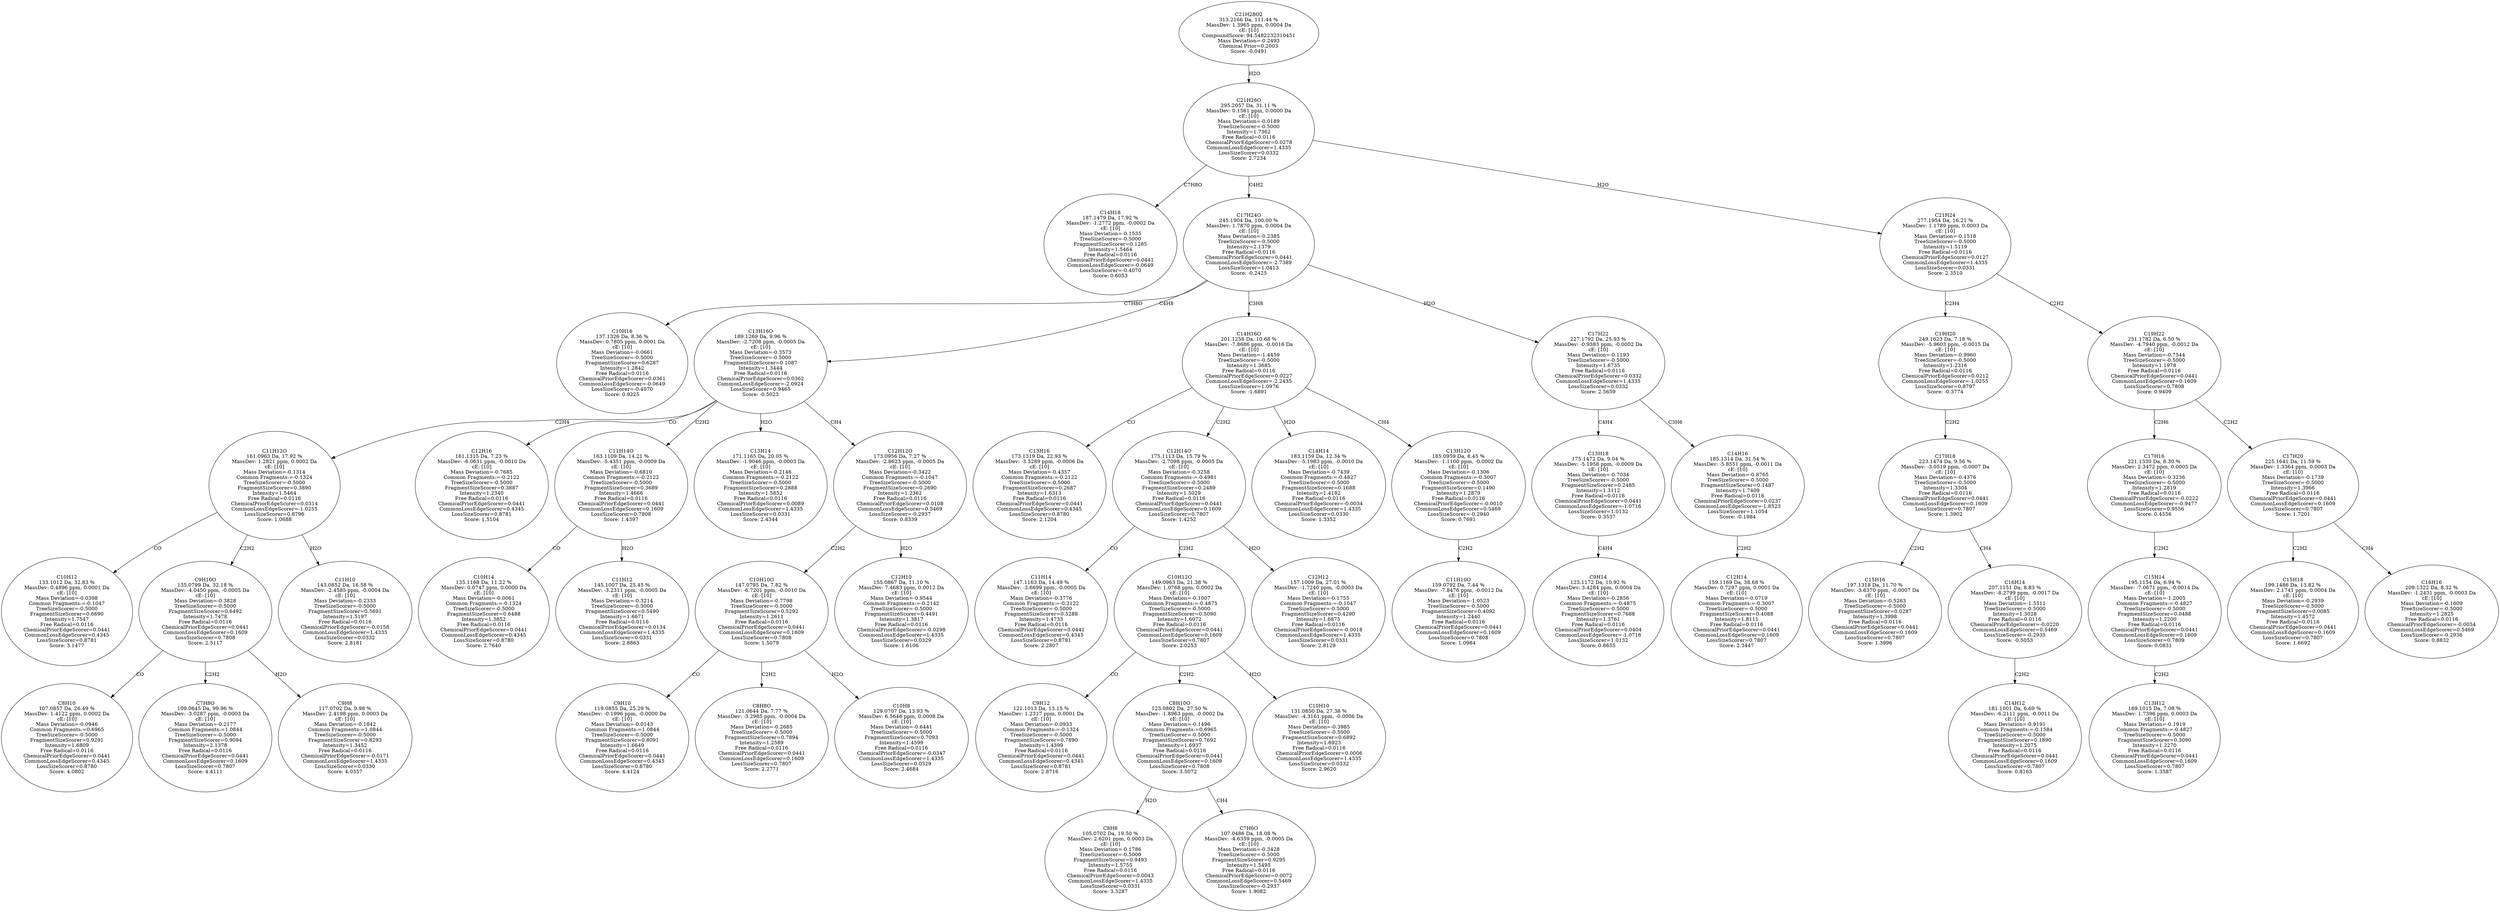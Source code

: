 strict digraph {
v1 [label="C14H18\n187.1479 Da, 17.92 %\nMassDev: -1.2772 ppm, -0.0002 Da\ncE: [10]\nMass Deviation=-0.1535\nTreeSizeScorer=-0.5000\nFragmentSizeScorer=0.1285\nIntensity=1.5464\nFree Radical=0.0116\nChemicalPriorEdgeScorer=0.0441\nCommonLossEdgeScorer=-0.0649\nLossSizeScorer=-0.4070\nScore: 0.6053"];
v2 [label="C10H16\n137.1326 Da, 8.36 %\nMassDev: 0.7805 ppm, 0.0001 Da\ncE: [10]\nMass Deviation=-0.0661\nTreeSizeScorer=-0.5000\nFragmentSizeScorer=0.6287\nIntensity=1.2842\nFree Radical=0.0116\nChemicalPriorEdgeScorer=0.0361\nCommonLossEdgeScorer=-0.0649\nLossSizeScorer=-0.4070\nScore: 0.9225"];
v3 [label="C10H12\n133.1012 Da, 32.83 %\nMassDev: 0.4896 ppm, 0.0001 Da\ncE: [10]\nMass Deviation=-0.0398\nCommon Fragments:=-0.1047\nTreeSizeScorer=-0.5000\nFragmentSizeScorer=0.6690\nIntensity=1.7547\nFree Radical=0.0116\nChemicalPriorEdgeScorer=0.0441\nCommonLossEdgeScorer=0.4345\nLossSizeScorer=0.8781\nScore: 3.1477"];
v4 [label="C8H10\n107.0857 Da, 26.49 %\nMassDev: 1.4122 ppm, 0.0002 Da\ncE: [10]\nMass Deviation=-0.0946\nCommon Fragments:=0.6965\nTreeSizeScorer=-0.5000\nFragmentSizeScorer=0.9291\nIntensity=1.6809\nFree Radical=0.0116\nChemicalPriorEdgeScorer=0.0441\nCommonLossEdgeScorer=0.4345\nLossSizeScorer=0.8780\nScore: 4.0802"];
v5 [label="C7H8O\n109.0645 Da, 99.96 %\nMassDev: -3.0287 ppm, -0.0003 Da\ncE: [10]\nMass Deviation=-0.2177\nCommon Fragments:=1.0844\nTreeSizeScorer=-0.5000\nFragmentSizeScorer=0.9094\nIntensity=2.1378\nFree Radical=0.0116\nChemicalPriorEdgeScorer=0.0441\nCommonLossEdgeScorer=0.1609\nLossSizeScorer=0.7807\nScore: 4.4111"];
v6 [label="C9H8\n117.0702 Da, 9.98 %\nMassDev: 2.4198 ppm, 0.0003 Da\ncE: [10]\nMass Deviation=-0.1842\nCommon Fragments:=1.0844\nTreeSizeScorer=-0.5000\nFragmentSizeScorer=0.8293\nIntensity=1.3452\nFree Radical=0.0116\nChemicalPriorEdgeScorer=-0.0171\nCommonLossEdgeScorer=1.4335\nLossSizeScorer=0.0330\nScore: 4.0357"];
v7 [label="C9H10O\n135.0799 Da, 32.18 %\nMassDev: -4.0450 ppm, -0.0005 Da\ncE: [10]\nMass Deviation=-0.3828\nTreeSizeScorer=-0.5000\nFragmentSizeScorer=0.6492\nIntensity=1.7478\nFree Radical=0.0116\nChemicalPriorEdgeScorer=0.0441\nCommonLossEdgeScorer=0.1609\nLossSizeScorer=0.7808\nScore: 2.5117"];
v8 [label="C11H10\n143.0852 Da, 16.58 %\nMassDev: -2.4585 ppm, -0.0004 Da\ncE: [10]\nMass Deviation=-0.2333\nTreeSizeScorer=-0.5000\nFragmentSizeScorer=0.5691\nIntensity=1.5197\nFree Radical=0.0116\nChemicalPriorEdgeScorer=-0.0158\nCommonLossEdgeScorer=1.4335\nLossSizeScorer=0.0332\nScore: 2.8181"];
v9 [label="C11H12O\n161.0963 Da, 17.92 %\nMassDev: 1.2821 ppm, 0.0002 Da\ncE: [10]\nMass Deviation=-0.1314\nCommon Fragments:=-0.1324\nTreeSizeScorer=-0.5000\nFragmentSizeScorer=0.3890\nIntensity=1.5464\nFree Radical=0.0116\nChemicalPriorEdgeScorer=0.0314\nCommonLossEdgeScorer=-1.0255\nLossSizeScorer=0.8796\nScore: 1.0688"];
v10 [label="C12H16\n161.1315 Da, 7.23 %\nMassDev: -6.0631 ppm, -0.0010 Da\ncE: [10]\nMass Deviation=-0.7685\nCommon Fragments:=-0.2122\nTreeSizeScorer=-0.5000\nFragmentSizeScorer=0.3887\nIntensity=1.2340\nFree Radical=0.0116\nChemicalPriorEdgeScorer=0.0441\nCommonLossEdgeScorer=0.4345\nLossSizeScorer=0.8781\nScore: 1.5104"];
v11 [label="C10H14\n135.1168 Da, 11.22 %\nMassDev: 0.0747 ppm, 0.0000 Da\ncE: [10]\nMass Deviation=-0.0061\nCommon Fragments:=-0.1324\nTreeSizeScorer=-0.5000\nFragmentSizeScorer=0.6488\nIntensity=1.3852\nFree Radical=0.0116\nChemicalPriorEdgeScorer=0.0441\nCommonLossEdgeScorer=0.4345\nLossSizeScorer=0.8780\nScore: 2.7640"];
v12 [label="C11H12\n145.1007 Da, 25.45 %\nMassDev: -3.2311 ppm, -0.0005 Da\ncE: [10]\nMass Deviation=-0.3214\nTreeSizeScorer=-0.5000\nFragmentSizeScorer=0.5490\nIntensity=1.6671\nFree Radical=0.0116\nChemicalPriorEdgeScorer=0.0134\nCommonLossEdgeScorer=1.4335\nLossSizeScorer=0.0331\nScore: 2.8863"];
v13 [label="C11H14O\n163.1109 Da, 14.21 %\nMassDev: -5.4351 ppm, -0.0009 Da\ncE: [10]\nMass Deviation=-0.6810\nCommon Fragments:=-0.2122\nTreeSizeScorer=-0.5000\nFragmentSizeScorer=0.3689\nIntensity=1.4666\nFree Radical=0.0116\nChemicalPriorEdgeScorer=0.0441\nCommonLossEdgeScorer=0.1609\nLossSizeScorer=0.7808\nScore: 1.4397"];
v14 [label="C13H14\n171.1165 Da, 20.05 %\nMassDev: -1.9046 ppm, -0.0003 Da\ncE: [10]\nMass Deviation=-0.2146\nCommon Fragments:=-0.2122\nTreeSizeScorer=-0.5000\nFragmentSizeScorer=0.2888\nIntensity=1.5852\nFree Radical=0.0116\nChemicalPriorEdgeScorer=0.0089\nCommonLossEdgeScorer=1.4335\nLossSizeScorer=0.0331\nScore: 2.4344"];
v15 [label="C9H10\n119.0855 Da, 25.29 %\nMassDev: -0.1996 ppm, -0.0000 Da\ncE: [10]\nMass Deviation=-0.0143\nCommon Fragments:=1.0844\nTreeSizeScorer=-0.5000\nFragmentSizeScorer=0.8091\nIntensity=1.6649\nFree Radical=0.0116\nChemicalPriorEdgeScorer=0.0441\nCommonLossEdgeScorer=0.4345\nLossSizeScorer=0.8780\nScore: 4.4124"];
v16 [label="C8H8O\n121.0644 Da, 7.77 %\nMassDev: -3.2985 ppm, -0.0004 Da\ncE: [10]\nMass Deviation=-0.2685\nTreeSizeScorer=-0.5000\nFragmentSizeScorer=0.7894\nIntensity=1.2589\nFree Radical=0.0116\nChemicalPriorEdgeScorer=0.0441\nCommonLossEdgeScorer=0.1609\nLossSizeScorer=0.7807\nScore: 2.2771"];
v17 [label="C10H8\n129.0707 Da, 13.93 %\nMassDev: 6.5646 ppm, 0.0008 Da\ncE: [10]\nMass Deviation=-0.6441\nTreeSizeScorer=-0.5000\nFragmentSizeScorer=0.7093\nIntensity=1.4599\nFree Radical=0.0116\nChemicalPriorEdgeScorer=-0.0347\nCommonLossEdgeScorer=1.4335\nLossSizeScorer=0.0329\nScore: 2.4684"];
v18 [label="C10H10O\n147.0795 Da, 7.82 %\nMassDev: -6.7201 ppm, -0.0010 Da\ncE: [10]\nMass Deviation=-0.7798\nTreeSizeScorer=-0.5000\nFragmentSizeScorer=0.5292\nIntensity=1.2611\nFree Radical=0.0116\nChemicalPriorEdgeScorer=0.0441\nCommonLossEdgeScorer=0.1609\nLossSizeScorer=0.7808\nScore: 1.5079"];
v19 [label="C12H10\n155.0867 Da, 11.10 %\nMassDev: 7.4683 ppm, 0.0012 Da\ncE: [10]\nMass Deviation=-0.9544\nCommon Fragments:=-0.2142\nTreeSizeScorer=-0.5000\nFragmentSizeScorer=0.4491\nIntensity=1.3817\nFree Radical=0.0116\nChemicalPriorEdgeScorer=-0.0298\nCommonLossEdgeScorer=1.4335\nLossSizeScorer=0.0329\nScore: 1.6106"];
v20 [label="C12H12O\n173.0956 Da, 7.27 %\nMassDev: -2.8623 ppm, -0.0005 Da\ncE: [10]\nMass Deviation=-0.3422\nCommon Fragments:=-0.1047\nTreeSizeScorer=-0.5000\nFragmentSizeScorer=0.2690\nIntensity=1.2362\nFree Radical=0.0116\nChemicalPriorEdgeScorer=0.0108\nCommonLossEdgeScorer=0.5469\nLossSizeScorer=-0.2937\nScore: 0.8339"];
v21 [label="C13H16O\n189.1269 Da, 9.96 %\nMassDev: -2.7208 ppm, -0.0005 Da\ncE: [10]\nMass Deviation=-0.3573\nTreeSizeScorer=-0.5000\nFragmentSizeScorer=0.1087\nIntensity=1.3444\nFree Radical=0.0116\nChemicalPriorEdgeScorer=0.0362\nCommonLossEdgeScorer=-2.0924\nLossSizeScorer=0.9465\nScore: -0.5023"];
v22 [label="C13H16\n173.1319 Da, 22.93 %\nMassDev: -3.5289 ppm, -0.0006 Da\ncE: [10]\nMass Deviation=-0.4357\nCommon Fragments:=-0.2122\nTreeSizeScorer=-0.5000\nFragmentSizeScorer=0.2687\nIntensity=1.6313\nFree Radical=0.0116\nChemicalPriorEdgeScorer=0.0441\nCommonLossEdgeScorer=0.4345\nLossSizeScorer=0.8780\nScore: 2.1204"];
v23 [label="C11H14\n147.1163 Da, 14.49 %\nMassDev: -3.6699 ppm, -0.0005 Da\ncE: [10]\nMass Deviation=-0.3776\nCommon Fragments:=-0.2122\nTreeSizeScorer=-0.5000\nFragmentSizeScorer=0.5288\nIntensity=1.4733\nFree Radical=0.0116\nChemicalPriorEdgeScorer=0.0441\nCommonLossEdgeScorer=0.4345\nLossSizeScorer=0.8781\nScore: 2.2807"];
v24 [label="C9H12\n121.1013 Da, 13.15 %\nMassDev: 1.2317 ppm, 0.0001 Da\ncE: [10]\nMass Deviation=-0.0933\nCommon Fragments:=-0.1324\nTreeSizeScorer=-0.5000\nFragmentSizeScorer=0.7890\nIntensity=1.4399\nFree Radical=0.0116\nChemicalPriorEdgeScorer=0.0441\nCommonLossEdgeScorer=0.4345\nLossSizeScorer=0.8781\nScore: 2.8716"];
v25 [label="C8H8\n105.0702 Da, 19.50 %\nMassDev: 2.6201 ppm, 0.0003 Da\ncE: [10]\nMass Deviation=-0.1786\nTreeSizeScorer=-0.5000\nFragmentSizeScorer=0.9493\nIntensity=1.5755\nFree Radical=0.0116\nChemicalPriorEdgeScorer=0.0043\nCommonLossEdgeScorer=1.4335\nLossSizeScorer=0.0331\nScore: 3.3287"];
v26 [label="C7H6O\n107.0486 Da, 18.08 %\nMassDev: -4.6359 ppm, -0.0005 Da\ncE: [10]\nMass Deviation=-0.3428\nTreeSizeScorer=-0.5000\nFragmentSizeScorer=0.9295\nIntensity=1.5495\nFree Radical=0.0116\nChemicalPriorEdgeScorer=0.0072\nCommonLossEdgeScorer=0.5469\nLossSizeScorer=-0.2937\nScore: 1.9082"];
v27 [label="C8H10O\n123.0802 Da, 27.50 %\nMassDev: -1.8963 ppm, -0.0002 Da\ncE: [10]\nMass Deviation=-0.1496\nCommon Fragments:=0.6965\nTreeSizeScorer=-0.5000\nFragmentSizeScorer=0.7692\nIntensity=1.6937\nFree Radical=0.0116\nChemicalPriorEdgeScorer=0.0441\nCommonLossEdgeScorer=0.1609\nLossSizeScorer=0.7808\nScore: 3.5072"];
v28 [label="C10H10\n131.0850 Da, 27.38 %\nMassDev: -4.3161 ppm, -0.0006 Da\ncE: [10]\nMass Deviation=-0.3985\nTreeSizeScorer=-0.5000\nFragmentSizeScorer=0.6892\nIntensity=1.6923\nFree Radical=0.0116\nChemicalPriorEdgeScorer=0.0006\nCommonLossEdgeScorer=1.4335\nLossSizeScorer=0.0332\nScore: 2.9620"];
v29 [label="C10H12O\n149.0963 Da, 21.38 %\nMassDev: 1.0768 ppm, 0.0002 Da\ncE: [10]\nMass Deviation=-0.1007\nCommon Fragments:=-0.4875\nTreeSizeScorer=-0.5000\nFragmentSizeScorer=0.5090\nIntensity=1.6072\nFree Radical=0.0116\nChemicalPriorEdgeScorer=0.0441\nCommonLossEdgeScorer=0.1609\nLossSizeScorer=0.7807\nScore: 2.0253"];
v30 [label="C12H12\n157.1009 Da, 27.01 %\nMassDev: -1.7240 ppm, -0.0003 Da\ncE: [10]\nMass Deviation=-0.1755\nCommon Fragments:=-0.1047\nTreeSizeScorer=-0.5000\nFragmentSizeScorer=0.4290\nIntensity=1.6875\nFree Radical=0.0116\nChemicalPriorEdgeScorer=-0.0018\nCommonLossEdgeScorer=1.4335\nLossSizeScorer=0.0331\nScore: 2.8129"];
v31 [label="C12H14O\n175.1113 Da, 15.79 %\nMassDev: -2.7098 ppm, -0.0005 Da\ncE: [10]\nMass Deviation=-0.3258\nCommon Fragments:=-0.4981\nTreeSizeScorer=-0.5000\nFragmentSizeScorer=0.2489\nIntensity=1.5029\nFree Radical=0.0116\nChemicalPriorEdgeScorer=0.0441\nCommonLossEdgeScorer=0.1609\nLossSizeScorer=0.7807\nScore: 1.4252"];
v32 [label="C14H14\n183.1159 Da, 12.34 %\nMassDev: -5.1983 ppm, -0.0010 Da\ncE: [10]\nMass Deviation=-0.7439\nCommon Fragments:=-0.4827\nTreeSizeScorer=-0.5000\nFragmentSizeScorer=0.1688\nIntensity=1.4182\nFree Radical=0.0116\nChemicalPriorEdgeScorer=-0.0034\nCommonLossEdgeScorer=1.4335\nLossSizeScorer=0.0330\nScore: 1.3352"];
v33 [label="C11H10O\n159.0792 Da, 7.44 %\nMassDev: -7.8476 ppm, -0.0012 Da\ncE: [10]\nMass Deviation=-1.0523\nTreeSizeScorer=-0.5000\nFragmentSizeScorer=0.4092\nIntensity=1.2440\nFree Radical=0.0116\nChemicalPriorEdgeScorer=0.0441\nCommonLossEdgeScorer=0.1609\nLossSizeScorer=0.7808\nScore: 1.0984"];
v34 [label="C13H12O\n185.0959 Da, 8.45 %\nMassDev: -1.1100 ppm, -0.0002 Da\ncE: [10]\nMass Deviation=-0.1306\nCommon Fragments:=-0.3007\nTreeSizeScorer=-0.5000\nFragmentSizeScorer=0.1490\nIntensity=1.2879\nFree Radical=0.0116\nChemicalPriorEdgeScorer=-0.0010\nCommonLossEdgeScorer=0.5469\nLossSizeScorer=-0.2940\nScore: 0.7691"];
v35 [label="C14H16O\n201.1258 Da, 10.68 %\nMassDev: -7.8686 ppm, -0.0016 Da\ncE: [10]\nMass Deviation=-1.4459\nTreeSizeScorer=-0.5000\nIntensity=1.3685\nFree Radical=0.0116\nChemicalPriorEdgeScorer=0.0227\nCommonLossEdgeScorer=-2.2435\nLossSizeScorer=1.0976\nScore: -1.6891"];
v36 [label="C9H14\n123.1172 Da, 10.92 %\nMassDev: 3.4284 ppm, 0.0004 Da\ncE: [10]\nMass Deviation=-0.2856\nCommon Fragments:=-0.4875\nTreeSizeScorer=-0.5000\nFragmentSizeScorer=0.7688\nIntensity=1.3761\nFree Radical=0.0116\nChemicalPriorEdgeScorer=0.0404\nCommonLossEdgeScorer=-1.0716\nLossSizeScorer=1.0132\nScore: 0.8655"];
v37 [label="C13H18\n175.1472 Da, 9.04 %\nMassDev: -5.1958 ppm, -0.0009 Da\ncE: [10]\nMass Deviation=-0.7034\nTreeSizeScorer=-0.5000\nFragmentSizeScorer=0.2485\nIntensity=1.3112\nFree Radical=0.0116\nChemicalPriorEdgeScorer=0.0441\nCommonLossEdgeScorer=-1.0716\nLossSizeScorer=1.0132\nScore: 0.3537"];
v38 [label="C12H14\n159.1169 Da, 38.68 %\nMassDev: 0.7297 ppm, 0.0001 Da\ncE: [10]\nMass Deviation=-0.0719\nCommon Fragments:=-0.3007\nTreeSizeScorer=-0.5000\nFragmentSizeScorer=0.4088\nIntensity=1.8111\nFree Radical=0.0116\nChemicalPriorEdgeScorer=0.0441\nCommonLossEdgeScorer=0.1609\nLossSizeScorer=0.7807\nScore: 2.3447"];
v39 [label="C14H16\n185.1314 Da, 31.54 %\nMassDev: -5.8551 ppm, -0.0011 Da\ncE: [10]\nMass Deviation=-0.8765\nTreeSizeScorer=-0.5000\nFragmentSizeScorer=0.1487\nIntensity=1.7409\nFree Radical=0.0116\nChemicalPriorEdgeScorer=0.0237\nCommonLossEdgeScorer=-1.8523\nLossSizeScorer=1.1054\nScore: -0.1984"];
v40 [label="C17H22\n227.1792 Da, 25.93 %\nMassDev: -0.9383 ppm, -0.0002 Da\ncE: [10]\nMass Deviation=-0.1193\nTreeSizeScorer=-0.5000\nIntensity=1.6735\nFree Radical=0.0116\nChemicalPriorEdgeScorer=0.0332\nCommonLossEdgeScorer=1.4335\nLossSizeScorer=0.0332\nScore: 2.5659"];
v41 [label="C17H24O\n245.1904 Da, 100.00 %\nMassDev: 1.7870 ppm, 0.0004 Da\ncE: [10]\nMass Deviation=-0.2385\nTreeSizeScorer=-0.5000\nIntensity=2.1379\nFree Radical=0.0116\nChemicalPriorEdgeScorer=0.0441\nCommonLossEdgeScorer=-2.7389\nLossSizeScorer=1.0413\nScore: -0.2425"];
v42 [label="C15H16\n197.1318 Da, 11.70 %\nMassDev: -3.6370 ppm, -0.0007 Da\ncE: [10]\nMass Deviation=-0.5263\nTreeSizeScorer=-0.5000\nFragmentSizeScorer=0.0287\nIntensity=1.3998\nFree Radical=0.0116\nChemicalPriorEdgeScorer=0.0441\nCommonLossEdgeScorer=0.1609\nLossSizeScorer=0.7807\nScore: 1.3996"];
v43 [label="C14H12\n181.1001 Da, 6.69 %\nMassDev: -6.2111 ppm, -0.0011 Da\ncE: [10]\nMass Deviation=-0.9191\nCommon Fragments:=-0.1584\nTreeSizeScorer=-0.5000\nFragmentSizeScorer=0.1890\nIntensity=1.2075\nFree Radical=0.0116\nChemicalPriorEdgeScorer=0.0441\nCommonLossEdgeScorer=0.1609\nLossSizeScorer=0.7807\nScore: 0.8163"];
v44 [label="C16H14\n207.1151 Da, 8.83 %\nMassDev: -8.2799 ppm, -0.0017 Da\ncE: [10]\nMass Deviation=-1.5511\nTreeSizeScorer=-0.5000\nIntensity=1.3028\nFree Radical=0.0116\nChemicalPriorEdgeScorer=-0.0220\nCommonLossEdgeScorer=0.5469\nLossSizeScorer=-0.2935\nScore: -0.5053"];
v45 [label="C17H18\n223.1474 Da, 9.56 %\nMassDev: -3.0519 ppm, -0.0007 Da\ncE: [10]\nMass Deviation=-0.4376\nTreeSizeScorer=-0.5000\nIntensity=1.3304\nFree Radical=0.0116\nChemicalPriorEdgeScorer=0.0441\nCommonLossEdgeScorer=0.1609\nLossSizeScorer=0.7807\nScore: 1.3902"];
v46 [label="C19H20\n249.1623 Da, 7.18 %\nMassDev: -5.9603 ppm, -0.0015 Da\ncE: [10]\nMass Deviation=-0.9960\nTreeSizeScorer=-0.5000\nIntensity=1.2316\nFree Radical=0.0116\nChemicalPriorEdgeScorer=0.0212\nCommonLossEdgeScorer=-1.0255\nLossSizeScorer=0.8797\nScore: -0.3774"];
v47 [label="C13H12\n169.1015 Da, 7.08 %\nMassDev: 1.7396 ppm, 0.0003 Da\ncE: [10]\nMass Deviation=-0.1919\nCommon Fragments:=-0.4827\nTreeSizeScorer=-0.5000\nFragmentSizeScorer=0.3090\nIntensity=1.2270\nFree Radical=0.0116\nChemicalPriorEdgeScorer=0.0441\nCommonLossEdgeScorer=0.1609\nLossSizeScorer=0.7807\nScore: 1.3587"];
v48 [label="C15H14\n195.1154 Da, 6.94 %\nMassDev: -7.0671 ppm, -0.0014 Da\ncE: [10]\nMass Deviation=-1.2005\nCommon Fragments:=-0.4827\nTreeSizeScorer=-0.5000\nFragmentSizeScorer=0.0488\nIntensity=1.2200\nFree Radical=0.0116\nChemicalPriorEdgeScorer=0.0441\nCommonLossEdgeScorer=0.1609\nLossSizeScorer=0.7809\nScore: 0.0831"];
v49 [label="C17H16\n221.1330 Da, 8.30 %\nMassDev: 2.3472 ppm, 0.0005 Da\ncE: [10]\nMass Deviation=-0.3236\nTreeSizeScorer=-0.5000\nIntensity=1.2819\nFree Radical=0.0116\nChemicalPriorEdgeScorer=-0.0222\nCommonLossEdgeScorer=-0.9477\nLossSizeScorer=0.9556\nScore: 0.4556"];
v50 [label="C15H18\n199.1486 Da, 13.82 %\nMassDev: 2.1741 ppm, 0.0004 Da\ncE: [10]\nMass Deviation=-0.2939\nTreeSizeScorer=-0.5000\nFragmentSizeScorer=0.0085\nIntensity=1.4572\nFree Radical=0.0116\nChemicalPriorEdgeScorer=0.0441\nCommonLossEdgeScorer=0.1609\nLossSizeScorer=0.7807\nScore: 1.6692"];
v51 [label="C16H16\n209.1322 Da, 8.32 %\nMassDev: -1.2431 ppm, -0.0003 Da\ncE: [10]\nMass Deviation=-0.1609\nTreeSizeScorer=-0.5000\nIntensity=1.2825\nFree Radical=0.0116\nChemicalPriorEdgeScorer=-0.0034\nCommonLossEdgeScorer=0.5469\nLossSizeScorer=-0.2936\nScore: 0.8832"];
v52 [label="C17H20\n225.1641 Da, 11.59 %\nMassDev: 1.3364 ppm, 0.0003 Da\ncE: [10]\nMass Deviation=-0.1739\nTreeSizeScorer=-0.5000\nIntensity=1.3966\nFree Radical=0.0116\nChemicalPriorEdgeScorer=0.0441\nCommonLossEdgeScorer=0.1609\nLossSizeScorer=0.7807\nScore: 1.7201"];
v53 [label="C19H22\n251.1782 Da, 6.50 %\nMassDev: -4.7940 ppm, -0.0012 Da\ncE: [10]\nMass Deviation=-0.7544\nTreeSizeScorer=-0.5000\nIntensity=1.1978\nFree Radical=0.0116\nChemicalPriorEdgeScorer=0.0441\nCommonLossEdgeScorer=0.1609\nLossSizeScorer=0.7808\nScore: 0.9409"];
v54 [label="C21H24\n277.1954 Da, 16.21 %\nMassDev: 1.1789 ppm, 0.0003 Da\ncE: [10]\nMass Deviation=-0.1518\nTreeSizeScorer=-0.5000\nIntensity=1.5119\nFree Radical=0.0116\nChemicalPriorEdgeScorer=0.0127\nCommonLossEdgeScorer=1.4335\nLossSizeScorer=0.0331\nScore: 2.3510"];
v55 [label="C21H26O\n295.2057 Da, 31.11 %\nMassDev: 0.1561 ppm, 0.0000 Da\ncE: [10]\nMass Deviation=-0.0189\nTreeSizeScorer=-0.5000\nIntensity=1.7362\nFree Radical=0.0116\nChemicalPriorEdgeScorer=0.0278\nCommonLossEdgeScorer=1.4335\nLossSizeScorer=0.0332\nScore: 2.7234"];
v56 [label="C21H28O2\n313.2166 Da, 111.44 %\nMassDev: 1.3965 ppm, 0.0004 Da\ncE: [10]\nCompoundScore: 94.5482232310451\nMass Deviation=-0.2493\nChemical Prior=0.2003\nScore: -0.0491"];
v55 -> v1 [label="C7H8O"];
v41 -> v2 [label="C7H8O"];
v9 -> v3 [label="CO"];
v7 -> v4 [label="CO"];
v7 -> v5 [label="C2H2"];
v7 -> v6 [label="H2O"];
v9 -> v7 [label="C2H2"];
v9 -> v8 [label="H2O"];
v21 -> v9 [label="C2H4"];
v21 -> v10 [label="CO"];
v13 -> v11 [label="CO"];
v13 -> v12 [label="H2O"];
v21 -> v13 [label="C2H2"];
v21 -> v14 [label="H2O"];
v18 -> v15 [label="CO"];
v18 -> v16 [label="C2H2"];
v18 -> v17 [label="H2O"];
v20 -> v18 [label="C2H2"];
v20 -> v19 [label="H2O"];
v21 -> v20 [label="CH4"];
v41 -> v21 [label="C4H8"];
v35 -> v22 [label="CO"];
v31 -> v23 [label="CO"];
v29 -> v24 [label="CO"];
v27 -> v25 [label="H2O"];
v27 -> v26 [label="CH4"];
v29 -> v27 [label="C2H2"];
v29 -> v28 [label="H2O"];
v31 -> v29 [label="C2H2"];
v31 -> v30 [label="H2O"];
v35 -> v31 [label="C2H2"];
v35 -> v32 [label="H2O"];
v34 -> v33 [label="C2H2"];
v35 -> v34 [label="CH4"];
v41 -> v35 [label="C3H8"];
v37 -> v36 [label="C4H4"];
v40 -> v37 [label="C4H4"];
v39 -> v38 [label="C2H2"];
v40 -> v39 [label="C3H6"];
v41 -> v40 [label="H2O"];
v55 -> v41 [label="C4H2"];
v45 -> v42 [label="C2H2"];
v44 -> v43 [label="C2H2"];
v45 -> v44 [label="CH4"];
v46 -> v45 [label="C2H2"];
v54 -> v46 [label="C2H4"];
v48 -> v47 [label="C2H2"];
v49 -> v48 [label="C2H2"];
v53 -> v49 [label="C2H6"];
v52 -> v50 [label="C2H2"];
v52 -> v51 [label="CH4"];
v53 -> v52 [label="C2H2"];
v54 -> v53 [label="C2H2"];
v55 -> v54 [label="H2O"];
v56 -> v55 [label="H2O"];
}